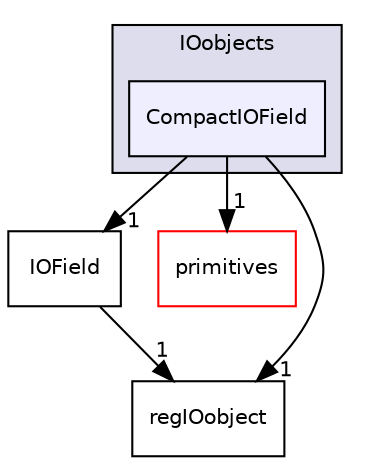 digraph "src/OpenFOAM/db/IOobjects/CompactIOField" {
  bgcolor=transparent;
  compound=true
  node [ fontsize="10", fontname="Helvetica"];
  edge [ labelfontsize="10", labelfontname="Helvetica"];
  subgraph clusterdir_cc10b28373a5cdb85fcb1ececb22619b {
    graph [ bgcolor="#ddddee", pencolor="black", label="IOobjects" fontname="Helvetica", fontsize="10", URL="dir_cc10b28373a5cdb85fcb1ececb22619b.html"]
  dir_d55909ec472a0de589fa7a6dcc7e08f2 [shape=box, label="CompactIOField", style="filled", fillcolor="#eeeeff", pencolor="black", URL="dir_d55909ec472a0de589fa7a6dcc7e08f2.html"];
  }
  dir_6bef123dcba19d51b5ac0db98f01cda0 [shape=box label="IOField" URL="dir_6bef123dcba19d51b5ac0db98f01cda0.html"];
  dir_3e50f45338116b169052b428016851aa [shape=box label="primitives" color="red" URL="dir_3e50f45338116b169052b428016851aa.html"];
  dir_bb2890f68b7fdb7b322b02b8256df6db [shape=box label="regIOobject" URL="dir_bb2890f68b7fdb7b322b02b8256df6db.html"];
  dir_6bef123dcba19d51b5ac0db98f01cda0->dir_bb2890f68b7fdb7b322b02b8256df6db [headlabel="1", labeldistance=1.5 headhref="dir_001982_002000.html"];
  dir_d55909ec472a0de589fa7a6dcc7e08f2->dir_6bef123dcba19d51b5ac0db98f01cda0 [headlabel="1", labeldistance=1.5 headhref="dir_001979_001982.html"];
  dir_d55909ec472a0de589fa7a6dcc7e08f2->dir_3e50f45338116b169052b428016851aa [headlabel="1", labeldistance=1.5 headhref="dir_001979_002316.html"];
  dir_d55909ec472a0de589fa7a6dcc7e08f2->dir_bb2890f68b7fdb7b322b02b8256df6db [headlabel="1", labeldistance=1.5 headhref="dir_001979_002000.html"];
}
